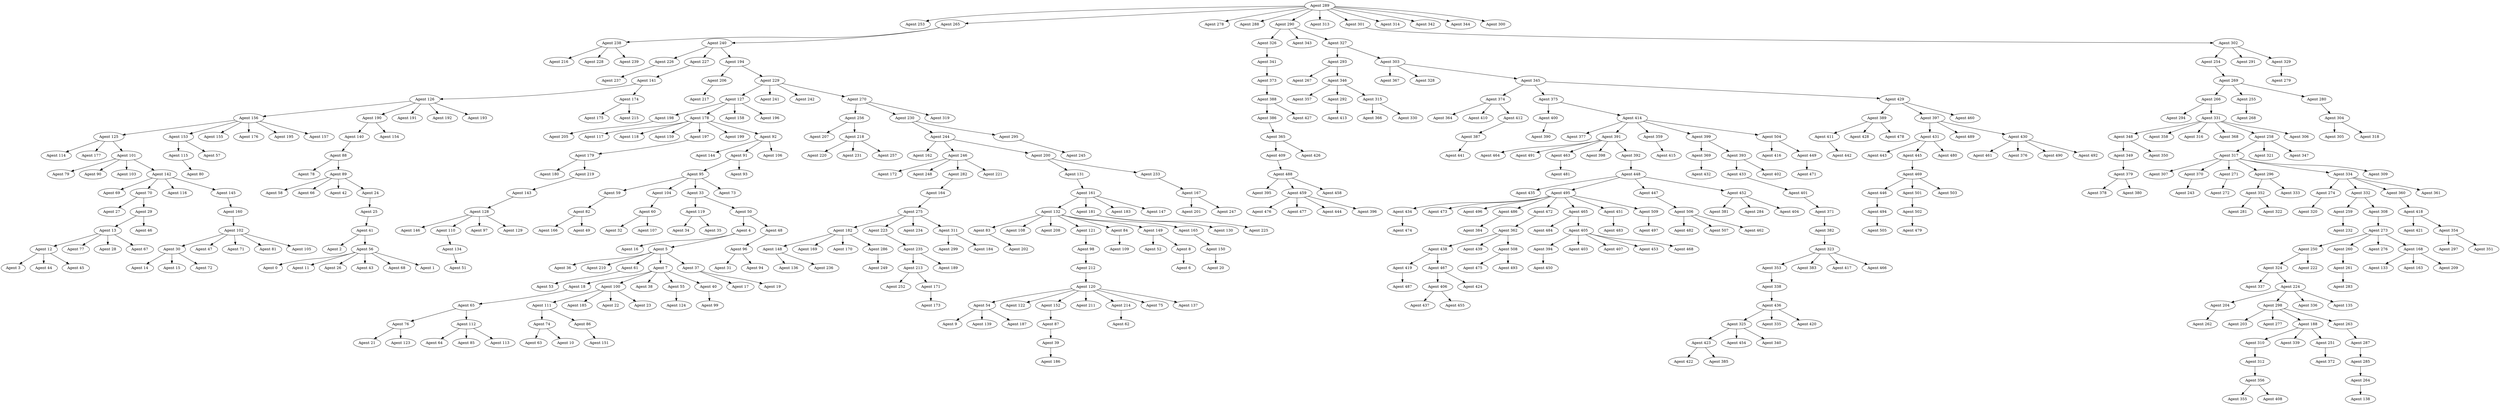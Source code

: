 digraph ContactGraph {ContactNode0[label="Agent 289"];ContactNode0 -> ContactNode1;ContactNode0 -> ContactNode2;ContactNode0 -> ContactNode3;ContactNode0 -> ContactNode4;ContactNode0 -> ContactNode5;ContactNode0 -> ContactNode6;ContactNode0 -> ContactNode7;ContactNode0 -> ContactNode8;ContactNode0 -> ContactNode9;ContactNode0 -> ContactNode10;ContactNode0 -> ContactNode11;ContactNode1[label="Agent 253"];ContactNode2[label="Agent 265"];ContactNode2 -> ContactNode12;ContactNode2 -> ContactNode13;ContactNode3[label="Agent 278"];ContactNode4[label="Agent 288"];ContactNode5[label="Agent 290"];ContactNode5 -> ContactNode14;ContactNode5 -> ContactNode15;ContactNode5 -> ContactNode16;ContactNode6[label="Agent 313"];ContactNode7[label="Agent 301"];ContactNode7 -> ContactNode17;ContactNode8[label="Agent 314"];ContactNode9[label="Agent 342"];ContactNode10[label="Agent 344"];ContactNode11[label="Agent 300"];ContactNode12[label="Agent 238"];ContactNode12 -> ContactNode18;ContactNode12 -> ContactNode20;ContactNode12 -> ContactNode21;ContactNode13[label="Agent 240"];ContactNode13 -> ContactNode19;ContactNode13 -> ContactNode27;ContactNode13 -> ContactNode29;ContactNode14[label="Agent 326"];ContactNode14 -> ContactNode35;ContactNode15[label="Agent 343"];ContactNode16[label="Agent 327"];ContactNode16 -> ContactNode24;ContactNode16 -> ContactNode26;ContactNode17[label="Agent 302"];ContactNode17 -> ContactNode22;ContactNode17 -> ContactNode23;ContactNode17 -> ContactNode25;ContactNode18[label="Agent 216"];ContactNode19[label="Agent 226"];ContactNode19 -> ContactNode28;ContactNode20[label="Agent 228"];ContactNode21[label="Agent 239"];ContactNode22[label="Agent 254"];ContactNode22 -> ContactNode36;ContactNode23[label="Agent 291"];ContactNode24[label="Agent 293"];ContactNode24 -> ContactNode30;ContactNode24 -> ContactNode31;ContactNode25[label="Agent 329"];ContactNode25 -> ContactNode40;ContactNode26[label="Agent 303"];ContactNode26 -> ContactNode32;ContactNode26 -> ContactNode34;ContactNode26 -> ContactNode41;ContactNode27[label="Agent 227"];ContactNode27 -> ContactNode33;ContactNode28[label="Agent 237"];ContactNode29[label="Agent 194"];ContactNode29 -> ContactNode44;ContactNode29 -> ContactNode55;ContactNode30[label="Agent 267"];ContactNode31[label="Agent 346"];ContactNode31 -> ContactNode37;ContactNode31 -> ContactNode43;ContactNode31 -> ContactNode56;ContactNode32[label="Agent 367"];ContactNode33[label="Agent 141"];ContactNode33 -> ContactNode38;ContactNode33 -> ContactNode39;ContactNode34[label="Agent 328"];ContactNode35[label="Agent 341"];ContactNode35 -> ContactNode42;ContactNode36[label="Agent 269"];ContactNode36 -> ContactNode45;ContactNode36 -> ContactNode51;ContactNode36 -> ContactNode52;ContactNode37[label="Agent 357"];ContactNode38[label="Agent 126"];ContactNode38 -> ContactNode46;ContactNode38 -> ContactNode47;ContactNode38 -> ContactNode48;ContactNode38 -> ContactNode49;ContactNode38 -> ContactNode84;ContactNode39[label="Agent 174"];ContactNode39 -> ContactNode50;ContactNode39 -> ContactNode59;ContactNode40[label="Agent 279"];ContactNode41[label="Agent 345"];ContactNode41 -> ContactNode53;ContactNode41 -> ContactNode54;ContactNode41 -> ContactNode57;ContactNode42[label="Agent 373"];ContactNode42 -> ContactNode58;ContactNode43[label="Agent 292"];ContactNode43 -> ContactNode75;ContactNode44[label="Agent 206"];ContactNode44 -> ContactNode97;ContactNode45[label="Agent 266"];ContactNode45 -> ContactNode60;ContactNode45 -> ContactNode61;ContactNode46[label="Agent 156"];ContactNode46 -> ContactNode62;ContactNode46 -> ContactNode64;ContactNode46 -> ContactNode66;ContactNode46 -> ContactNode67;ContactNode46 -> ContactNode73;ContactNode46 -> ContactNode85;ContactNode47[label="Agent 190"];ContactNode47 -> ContactNode63;ContactNode47 -> ContactNode65;ContactNode48[label="Agent 191"];ContactNode49[label="Agent 192"];ContactNode50[label="Agent 175"];ContactNode51[label="Agent 255"];ContactNode51 -> ContactNode86;ContactNode52[label="Agent 280"];ContactNode52 -> ContactNode68;ContactNode53[label="Agent 374"];ContactNode53 -> ContactNode69;ContactNode53 -> ContactNode70;ContactNode53 -> ContactNode71;ContactNode54[label="Agent 375"];ContactNode54 -> ContactNode83;ContactNode54 -> ContactNode101;ContactNode55[label="Agent 229"];ContactNode55 -> ContactNode72;ContactNode55 -> ContactNode74;ContactNode55 -> ContactNode82;ContactNode55 -> ContactNode98;ContactNode56[label="Agent 315"];ContactNode56 -> ContactNode76;ContactNode56 -> ContactNode87;ContactNode57[label="Agent 429"];ContactNode57 -> ContactNode79;ContactNode57 -> ContactNode80;ContactNode57 -> ContactNode81;ContactNode58[label="Agent 388"];ContactNode58 -> ContactNode77;ContactNode58 -> ContactNode78;ContactNode59[label="Agent 215"];ContactNode60[label="Agent 294"];ContactNode61[label="Agent 331"];ContactNode61 -> ContactNode88;ContactNode61 -> ContactNode89;ContactNode61 -> ContactNode94;ContactNode61 -> ContactNode95;ContactNode61 -> ContactNode99;ContactNode61 -> ContactNode100;ContactNode62[label="Agent 125"];ContactNode62 -> ContactNode91;ContactNode62 -> ContactNode93;ContactNode62 -> ContactNode111;ContactNode63[label="Agent 140"];ContactNode63 -> ContactNode90;ContactNode64[label="Agent 153"];ContactNode64 -> ContactNode92;ContactNode64 -> ContactNode110;ContactNode65[label="Agent 154"];ContactNode66[label="Agent 155"];ContactNode67[label="Agent 176"];ContactNode68[label="Agent 304"];ContactNode68 -> ContactNode107;ContactNode68 -> ContactNode117;ContactNode69[label="Agent 364"];ContactNode70[label="Agent 410"];ContactNode71[label="Agent 412"];ContactNode71 -> ContactNode102;ContactNode72[label="Agent 127"];ContactNode72 -> ContactNode96;ContactNode72 -> ContactNode106;ContactNode72 -> ContactNode116;ContactNode72 -> ContactNode119;ContactNode73[label="Agent 195"];ContactNode74[label="Agent 241"];ContactNode75[label="Agent 413"];ContactNode76[label="Agent 366"];ContactNode77[label="Agent 386"];ContactNode77 -> ContactNode124;ContactNode78[label="Agent 427"];ContactNode79[label="Agent 389"];ContactNode79 -> ContactNode103;ContactNode79 -> ContactNode104;ContactNode79 -> ContactNode105;ContactNode80[label="Agent 397"];ContactNode80 -> ContactNode109;ContactNode80 -> ContactNode113;ContactNode80 -> ContactNode118;ContactNode81[label="Agent 460"];ContactNode82[label="Agent 242"];ContactNode83[label="Agent 400"];ContactNode83 -> ContactNode108;ContactNode84[label="Agent 193"];ContactNode85[label="Agent 157"];ContactNode86[label="Agent 268"];ContactNode87[label="Agent 330"];ContactNode88[label="Agent 348"];ContactNode88 -> ContactNode112;ContactNode88 -> ContactNode143;ContactNode89[label="Agent 358"];ContactNode90[label="Agent 88"];ContactNode90 -> ContactNode114;ContactNode90 -> ContactNode147;ContactNode91[label="Agent 114"];ContactNode92[label="Agent 115"];ContactNode92 -> ContactNode115;ContactNode93[label="Agent 177"];ContactNode94[label="Agent 316"];ContactNode95[label="Agent 368"];ContactNode96[label="Agent 198"];ContactNode96 -> ContactNode120;ContactNode97[label="Agent 217"];ContactNode98[label="Agent 270"];ContactNode98 -> ContactNode121;ContactNode98 -> ContactNode148;ContactNode98 -> ContactNode175;ContactNode99[label="Agent 258"];ContactNode99 -> ContactNode122;ContactNode99 -> ContactNode123;ContactNode99 -> ContactNode133;ContactNode100[label="Agent 306"];ContactNode101[label="Agent 414"];ContactNode101 -> ContactNode125;ContactNode101 -> ContactNode127;ContactNode101 -> ContactNode134;ContactNode101 -> ContactNode135;ContactNode101 -> ContactNode145;ContactNode102[label="Agent 387"];ContactNode102 -> ContactNode126;ContactNode103[label="Agent 411"];ContactNode103 -> ContactNode157;ContactNode104[label="Agent 428"];ContactNode105[label="Agent 478"];ContactNode106[label="Agent 178"];ContactNode106 -> ContactNode128;ContactNode106 -> ContactNode129;ContactNode106 -> ContactNode130;ContactNode106 -> ContactNode131;ContactNode106 -> ContactNode132;ContactNode106 -> ContactNode144;ContactNode107[label="Agent 305"];ContactNode108[label="Agent 390"];ContactNode109[label="Agent 431"];ContactNode109 -> ContactNode136;ContactNode109 -> ContactNode137;ContactNode109 -> ContactNode138;ContactNode110[label="Agent 57"];ContactNode111[label="Agent 101"];ContactNode111 -> ContactNode139;ContactNode111 -> ContactNode140;ContactNode111 -> ContactNode141;ContactNode111 -> ContactNode142;ContactNode112[label="Agent 349"];ContactNode112 -> ContactNode151;ContactNode113[label="Agent 489"];ContactNode114[label="Agent 78"];ContactNode115[label="Agent 80"];ContactNode116[label="Agent 158"];ContactNode117[label="Agent 318"];ContactNode118[label="Agent 430"];ContactNode118 -> ContactNode146;ContactNode118 -> ContactNode154;ContactNode118 -> ContactNode158;ContactNode118 -> ContactNode168;ContactNode119[label="Agent 196"];ContactNode120[label="Agent 205"];ContactNode121[label="Agent 256"];ContactNode121 -> ContactNode160;ContactNode121 -> ContactNode174;ContactNode122[label="Agent 317"];ContactNode122 -> ContactNode149;ContactNode122 -> ContactNode150;ContactNode122 -> ContactNode161;ContactNode122 -> ContactNode162;ContactNode122 -> ContactNode163;ContactNode122 -> ContactNode186;ContactNode123[label="Agent 321"];ContactNode124[label="Agent 365"];ContactNode124 -> ContactNode152;ContactNode124 -> ContactNode153;ContactNode125[label="Agent 377"];ContactNode126[label="Agent 441"];ContactNode127[label="Agent 391"];ContactNode127 -> ContactNode155;ContactNode127 -> ContactNode156;ContactNode127 -> ContactNode166;ContactNode127 -> ContactNode176;ContactNode127 -> ContactNode178;ContactNode128[label="Agent 117"];ContactNode129[label="Agent 118"];ContactNode130[label="Agent 159"];ContactNode131[label="Agent 197"];ContactNode131 -> ContactNode159;ContactNode132[label="Agent 199"];ContactNode133[label="Agent 347"];ContactNode134[label="Agent 359"];ContactNode134 -> ContactNode164;ContactNode135[label="Agent 399"];ContactNode135 -> ContactNode165;ContactNode135 -> ContactNode167;ContactNode136[label="Agent 443"];ContactNode137[label="Agent 445"];ContactNode137 -> ContactNode169;ContactNode138[label="Agent 480"];ContactNode139[label="Agent 79"];ContactNode140[label="Agent 90"];ContactNode141[label="Agent 103"];ContactNode142[label="Agent 142"];ContactNode142 -> ContactNode170;ContactNode142 -> ContactNode171;ContactNode142 -> ContactNode172;ContactNode142 -> ContactNode173;ContactNode143[label="Agent 350"];ContactNode144[label="Agent 92"];ContactNode144 -> ContactNode177;ContactNode144 -> ContactNode183;ContactNode144 -> ContactNode184;ContactNode145[label="Agent 504"];ContactNode145 -> ContactNode179;ContactNode145 -> ContactNode180;ContactNode146[label="Agent 461"];ContactNode147[label="Agent 89"];ContactNode147 -> ContactNode181;ContactNode147 -> ContactNode182;ContactNode147 -> ContactNode202;ContactNode147 -> ContactNode209;ContactNode148[label="Agent 230"];ContactNode148 -> ContactNode191;ContactNode148 -> ContactNode192;ContactNode149[label="Agent 307"];ContactNode150[label="Agent 370"];ContactNode150 -> ContactNode185;ContactNode151[label="Agent 379"];ContactNode151 -> ContactNode187;ContactNode151 -> ContactNode188;ContactNode152[label="Agent 409"];ContactNode152 -> ContactNode207;ContactNode153[label="Agent 426"];ContactNode154[label="Agent 376"];ContactNode155[label="Agent 464"];ContactNode156[label="Agent 491"];ContactNode157[label="Agent 442"];ContactNode158[label="Agent 490"];ContactNode159[label="Agent 179"];ContactNode159 -> ContactNode189;ContactNode159 -> ContactNode190;ContactNode160[label="Agent 207"];ContactNode161[label="Agent 271"];ContactNode161 -> ContactNode193;ContactNode162[label="Agent 296"];ContactNode162 -> ContactNode195;ContactNode162 -> ContactNode206;ContactNode163[label="Agent 334"];ContactNode163 -> ContactNode194;ContactNode163 -> ContactNode196;ContactNode163 -> ContactNode197;ContactNode163 -> ContactNode198;ContactNode164[label="Agent 415"];ContactNode165[label="Agent 369"];ContactNode165 -> ContactNode211;ContactNode166[label="Agent 463"];ContactNode166 -> ContactNode225;ContactNode167[label="Agent 393"];ContactNode167 -> ContactNode199;ContactNode167 -> ContactNode213;ContactNode168[label="Agent 492"];ContactNode169[label="Agent 469"];ContactNode169 -> ContactNode208;ContactNode169 -> ContactNode214;ContactNode169 -> ContactNode215;ContactNode170[label="Agent 69"];ContactNode171[label="Agent 70"];ContactNode171 -> ContactNode200;ContactNode171 -> ContactNode201;ContactNode172[label="Agent 116"];ContactNode173[label="Agent 145"];ContactNode173 -> ContactNode210;ContactNode174[label="Agent 218"];ContactNode174 -> ContactNode203;ContactNode174 -> ContactNode204;ContactNode174 -> ContactNode205;ContactNode175[label="Agent 319"];ContactNode176[label="Agent 398"];ContactNode177[label="Agent 144"];ContactNode178[label="Agent 392"];ContactNode178 -> ContactNode239;ContactNode179[label="Agent 416"];ContactNode180[label="Agent 449"];ContactNode180 -> ContactNode224;ContactNode181[label="Agent 58"];ContactNode182[label="Agent 66"];ContactNode183[label="Agent 91"];ContactNode183 -> ContactNode212;ContactNode183 -> ContactNode227;ContactNode184[label="Agent 106"];ContactNode185[label="Agent 243"];ContactNode186[label="Agent 309"];ContactNode187[label="Agent 378"];ContactNode188[label="Agent 380"];ContactNode189[label="Agent 180"];ContactNode190[label="Agent 219"];ContactNode190 -> ContactNode216;ContactNode191[label="Agent 244"];ContactNode191 -> ContactNode217;ContactNode191 -> ContactNode233;ContactNode191 -> ContactNode241;ContactNode192[label="Agent 295"];ContactNode192 -> ContactNode218;ContactNode193[label="Agent 272"];ContactNode194[label="Agent 274"];ContactNode194 -> ContactNode220;ContactNode195[label="Agent 352"];ContactNode195 -> ContactNode221;ContactNode195 -> ContactNode229;ContactNode196[label="Agent 332"];ContactNode196 -> ContactNode219;ContactNode196 -> ContactNode222;ContactNode197[label="Agent 360"];ContactNode197 -> ContactNode258;ContactNode198[label="Agent 361"];ContactNode199[label="Agent 433"];ContactNode199 -> ContactNode223;ContactNode200[label="Agent 27"];ContactNode201[label="Agent 29"];ContactNode201 -> ContactNode226;ContactNode201 -> ContactNode246;ContactNode202[label="Agent 42"];ContactNode203[label="Agent 220"];ContactNode204[label="Agent 231"];ContactNode205[label="Agent 257"];ContactNode206[label="Agent 333"];ContactNode207[label="Agent 488"];ContactNode207 -> ContactNode230;ContactNode207 -> ContactNode231;ContactNode207 -> ContactNode244;ContactNode208[label="Agent 446"];ContactNode208 -> ContactNode243;ContactNode209[label="Agent 24"];ContactNode209 -> ContactNode235;ContactNode210[label="Agent 160"];ContactNode210 -> ContactNode228;ContactNode211[label="Agent 432"];ContactNode212[label="Agent 95"];ContactNode212 -> ContactNode232;ContactNode212 -> ContactNode236;ContactNode212 -> ContactNode248;ContactNode212 -> ContactNode251;ContactNode213[label="Agent 402"];ContactNode214[label="Agent 501"];ContactNode214 -> ContactNode234;ContactNode215[label="Agent 503"];ContactNode216[label="Agent 143"];ContactNode216 -> ContactNode276;ContactNode217[label="Agent 162"];ContactNode218[label="Agent 245"];ContactNode219[label="Agent 259"];ContactNode219 -> ContactNode242;ContactNode220[label="Agent 320"];ContactNode221[label="Agent 281"];ContactNode222[label="Agent 308"];ContactNode222 -> ContactNode237;ContactNode223[label="Agent 401"];ContactNode223 -> ContactNode238;ContactNode224[label="Agent 471"];ContactNode225[label="Agent 481"];ContactNode226[label="Agent 13"];ContactNode226 -> ContactNode240;ContactNode226 -> ContactNode245;ContactNode226 -> ContactNode259;ContactNode226 -> ContactNode260;ContactNode227[label="Agent 93"];ContactNode228[label="Agent 102"];ContactNode228 -> ContactNode247;ContactNode228 -> ContactNode249;ContactNode228 -> ContactNode250;ContactNode228 -> ContactNode252;ContactNode228 -> ContactNode263;ContactNode229[label="Agent 322"];ContactNode230[label="Agent 395"];ContactNode231[label="Agent 459"];ContactNode231 -> ContactNode253;ContactNode231 -> ContactNode254;ContactNode231 -> ContactNode281;ContactNode231 -> ContactNode289;ContactNode232[label="Agent 59"];ContactNode232 -> ContactNode261;ContactNode233[label="Agent 246"];ContactNode233 -> ContactNode255;ContactNode233 -> ContactNode256;ContactNode233 -> ContactNode257;ContactNode233 -> ContactNode273;ContactNode234[label="Agent 502"];ContactNode234 -> ContactNode277;ContactNode235[label="Agent 25"];ContactNode235 -> ContactNode302;ContactNode236[label="Agent 104"];ContactNode236 -> ContactNode262;ContactNode237[label="Agent 273"];ContactNode237 -> ContactNode264;ContactNode237 -> ContactNode265;ContactNode237 -> ContactNode266;ContactNode237 -> ContactNode286;ContactNode238[label="Agent 371"];ContactNode238 -> ContactNode298;ContactNode239[label="Agent 448"];ContactNode239 -> ContactNode267;ContactNode239 -> ContactNode268;ContactNode239 -> ContactNode282;ContactNode239 -> ContactNode306;ContactNode240[label="Agent 12"];ContactNode240 -> ContactNode269;ContactNode240 -> ContactNode270;ContactNode240 -> ContactNode278;ContactNode241[label="Agent 200"];ContactNode241 -> ContactNode271;ContactNode241 -> ContactNode272;ContactNode242[label="Agent 232"];ContactNode243[label="Agent 494"];ContactNode243 -> ContactNode274;ContactNode244[label="Agent 458"];ContactNode245[label="Agent 77"];ContactNode246[label="Agent 46"];ContactNode247[label="Agent 30"];ContactNode247 -> ContactNode275;ContactNode247 -> ContactNode279;ContactNode247 -> ContactNode283;ContactNode248[label="Agent 33"];ContactNode248 -> ContactNode280;ContactNode248 -> ContactNode284;ContactNode249[label="Agent 47"];ContactNode250[label="Agent 71"];ContactNode251[label="Agent 73"];ContactNode252[label="Agent 81"];ContactNode253[label="Agent 476"];ContactNode254[label="Agent 477"];ContactNode255[label="Agent 172"];ContactNode256[label="Agent 248"];ContactNode257[label="Agent 282"];ContactNode257 -> ContactNode301;ContactNode258[label="Agent 418"];ContactNode258 -> ContactNode290;ContactNode258 -> ContactNode297;ContactNode259[label="Agent 28"];ContactNode260[label="Agent 67"];ContactNode261[label="Agent 82"];ContactNode261 -> ContactNode285;ContactNode261 -> ContactNode331;ContactNode262[label="Agent 60"];ContactNode262 -> ContactNode294;ContactNode262 -> ContactNode310;ContactNode263[label="Agent 105"];ContactNode264[label="Agent 250"];ContactNode264 -> ContactNode287;ContactNode264 -> ContactNode314;ContactNode265[label="Agent 260"];ContactNode265 -> ContactNode288;ContactNode266[label="Agent 276"];ContactNode267[label="Agent 435"];ContactNode268[label="Agent 495"];ContactNode268 -> ContactNode291;ContactNode268 -> ContactNode292;ContactNode268 -> ContactNode293;ContactNode268 -> ContactNode299;ContactNode268 -> ContactNode307;ContactNode268 -> ContactNode316;ContactNode268 -> ContactNode326;ContactNode268 -> ContactNode327;ContactNode269[label="Agent 3"];ContactNode270[label="Agent 44"];ContactNode271[label="Agent 131"];ContactNode271 -> ContactNode295;ContactNode272[label="Agent 233"];ContactNode272 -> ContactNode296;ContactNode273[label="Agent 221"];ContactNode274[label="Agent 505"];ContactNode275[label="Agent 14"];ContactNode276[label="Agent 128"];ContactNode276 -> ContactNode300;ContactNode276 -> ContactNode305;ContactNode276 -> ContactNode317;ContactNode276 -> ContactNode333;ContactNode277[label="Agent 479"];ContactNode278[label="Agent 45"];ContactNode279[label="Agent 15"];ContactNode280[label="Agent 119"];ContactNode280 -> ContactNode303;ContactNode280 -> ContactNode304;ContactNode281[label="Agent 444"];ContactNode282[label="Agent 447"];ContactNode282 -> ContactNode315;ContactNode283[label="Agent 72"];ContactNode284[label="Agent 50"];ContactNode284 -> ContactNode308;ContactNode284 -> ContactNode309;ContactNode285[label="Agent 166"];ContactNode286[label="Agent 168"];ContactNode286 -> ContactNode311;ContactNode286 -> ContactNode312;ContactNode286 -> ContactNode313;ContactNode287[label="Agent 324"];ContactNode287 -> ContactNode324;ContactNode287 -> ContactNode351;ContactNode288[label="Agent 261"];ContactNode288 -> ContactNode344;ContactNode289[label="Agent 396"];ContactNode290[label="Agent 421"];ContactNode291[label="Agent 434"];ContactNode291 -> ContactNode365;ContactNode292[label="Agent 473"];ContactNode293[label="Agent 496"];ContactNode294[label="Agent 32"];ContactNode295[label="Agent 161"];ContactNode295 -> ContactNode318;ContactNode295 -> ContactNode319;ContactNode295 -> ContactNode320;ContactNode295 -> ContactNode334;ContactNode296[label="Agent 167"];ContactNode296 -> ContactNode321;ContactNode296 -> ContactNode322;ContactNode297[label="Agent 354"];ContactNode297 -> ContactNode323;ContactNode297 -> ContactNode335;ContactNode298[label="Agent 382"];ContactNode298 -> ContactNode329;ContactNode299[label="Agent 486"];ContactNode299 -> ContactNode325;ContactNode300[label="Agent 146"];ContactNode301[label="Agent 164"];ContactNode301 -> ContactNode328;ContactNode302[label="Agent 41"];ContactNode302 -> ContactNode330;ContactNode302 -> ContactNode376;ContactNode303[label="Agent 34"];ContactNode304[label="Agent 35"];ContactNode305[label="Agent 110"];ContactNode305 -> ContactNode332;ContactNode306[label="Agent 452"];ContactNode306 -> ContactNode337;ContactNode306 -> ContactNode345;ContactNode306 -> ContactNode346;ContactNode307[label="Agent 472"];ContactNode307 -> ContactNode336;ContactNode308[label="Agent 4"];ContactNode308 -> ContactNode366;ContactNode308 -> ContactNode368;ContactNode309[label="Agent 48"];ContactNode309 -> ContactNode381;ContactNode310[label="Agent 107"];ContactNode311[label="Agent 133"];ContactNode312[label="Agent 163"];ContactNode313[label="Agent 209"];ContactNode314[label="Agent 222"];ContactNode315[label="Agent 506"];ContactNode315 -> ContactNode339;ContactNode315 -> ContactNode355;ContactNode315 -> ContactNode374;ContactNode316[label="Agent 465"];ContactNode316 -> ContactNode338;ContactNode316 -> ContactNode347;ContactNode317[label="Agent 97"];ContactNode318[label="Agent 132"];ContactNode318 -> ContactNode340;ContactNode318 -> ContactNode341;ContactNode318 -> ContactNode343;ContactNode318 -> ContactNode349;ContactNode318 -> ContactNode357;ContactNode318 -> ContactNode358;ContactNode318 -> ContactNode359;ContactNode319[label="Agent 181"];ContactNode319 -> ContactNode342;ContactNode319 -> ContactNode350;ContactNode320[label="Agent 183"];ContactNode321[label="Agent 201"];ContactNode322[label="Agent 247"];ContactNode323[label="Agent 297"];ContactNode324[label="Agent 337"];ContactNode325[label="Agent 384"];ContactNode326[label="Agent 451"];ContactNode326 -> ContactNode348;ContactNode327[label="Agent 509"];ContactNode327 -> ContactNode375;ContactNode328[label="Agent 275"];ContactNode328 -> ContactNode360;ContactNode328 -> ContactNode361;ContactNode328 -> ContactNode362;ContactNode328 -> ContactNode367;ContactNode329[label="Agent 323"];ContactNode329 -> ContactNode352;ContactNode329 -> ContactNode353;ContactNode329 -> ContactNode354;ContactNode329 -> ContactNode380;ContactNode330[label="Agent 2"];ContactNode331[label="Agent 49"];ContactNode332[label="Agent 134"];ContactNode332 -> ContactNode356;ContactNode333[label="Agent 129"];ContactNode334[label="Agent 147"];ContactNode335[label="Agent 351"];ContactNode336[label="Agent 362"];ContactNode336 -> ContactNode363;ContactNode336 -> ContactNode364;ContactNode336 -> ContactNode394;ContactNode337[label="Agent 381"];ContactNode338[label="Agent 484"];ContactNode339[label="Agent 482"];ContactNode340[label="Agent 83"];ContactNode340 -> ContactNode369;ContactNode341[label="Agent 108"];ContactNode342[label="Agent 130"];ContactNode343[label="Agent 208"];ContactNode344[label="Agent 283"];ContactNode345[label="Agent 284"];ContactNode346[label="Agent 404"];ContactNode347[label="Agent 405"];ContactNode347 -> ContactNode370;ContactNode347 -> ContactNode371;ContactNode347 -> ContactNode372;ContactNode347 -> ContactNode373;ContactNode347 -> ContactNode388;ContactNode348[label="Agent 483"];ContactNode349[label="Agent 121"];ContactNode349 -> ContactNode383;ContactNode350[label="Agent 225"];ContactNode351[label="Agent 224"];ContactNode351 -> ContactNode377;ContactNode351 -> ContactNode378;ContactNode351 -> ContactNode379;ContactNode351 -> ContactNode396;ContactNode352[label="Agent 353"];ContactNode352 -> ContactNode407;ContactNode353[label="Agent 383"];ContactNode354[label="Agent 417"];ContactNode355[label="Agent 507"];ContactNode356[label="Agent 51"];ContactNode357[label="Agent 84"];ContactNode357 -> ContactNode426;ContactNode358[label="Agent 149"];ContactNode358 -> ContactNode382;ContactNode358 -> ContactNode391;ContactNode359[label="Agent 165"];ContactNode359 -> ContactNode392;ContactNode360[label="Agent 182"];ContactNode360 -> ContactNode384;ContactNode360 -> ContactNode385;ContactNode360 -> ContactNode386;ContactNode360 -> ContactNode387;ContactNode361[label="Agent 223"];ContactNode361 -> ContactNode393;ContactNode362[label="Agent 234"];ContactNode363[label="Agent 438"];ContactNode363 -> ContactNode389;ContactNode363 -> ContactNode390;ContactNode364[label="Agent 439"];ContactNode365[label="Agent 474"];ContactNode366[label="Agent 16"];ContactNode367[label="Agent 311"];ContactNode367 -> ContactNode397;ContactNode367 -> ContactNode414;ContactNode368[label="Agent 5"];ContactNode368 -> ContactNode395;ContactNode368 -> ContactNode399;ContactNode368 -> ContactNode408;ContactNode368 -> ContactNode423;ContactNode368 -> ContactNode424;ContactNode369[label="Agent 202"];ContactNode370[label="Agent 394"];ContactNode370 -> ContactNode427;ContactNode371[label="Agent 403"];ContactNode372[label="Agent 407"];ContactNode373[label="Agent 453"];ContactNode374[label="Agent 462"];ContactNode375[label="Agent 497"];ContactNode376[label="Agent 56"];ContactNode376 -> ContactNode398;ContactNode376 -> ContactNode400;ContactNode376 -> ContactNode401;ContactNode376 -> ContactNode402;ContactNode376 -> ContactNode403;ContactNode376 -> ContactNode425;ContactNode377[label="Agent 204"];ContactNode377 -> ContactNode405;ContactNode378[label="Agent 298"];ContactNode378 -> ContactNode404;ContactNode378 -> ContactNode406;ContactNode378 -> ContactNode415;ContactNode378 -> ContactNode417;ContactNode379[label="Agent 336"];ContactNode380[label="Agent 466"];ContactNode381[label="Agent 96"];ContactNode381 -> ContactNode409;ContactNode381 -> ContactNode410;ContactNode382[label="Agent 52"];ContactNode383[label="Agent 98"];ContactNode383 -> ContactNode411;ContactNode384[label="Agent 148"];ContactNode384 -> ContactNode412;ContactNode384 -> ContactNode413;ContactNode385[label="Agent 169"];ContactNode386[label="Agent 170"];ContactNode387[label="Agent 286"];ContactNode387 -> ContactNode416;ContactNode388[label="Agent 468"];ContactNode389[label="Agent 419"];ContactNode389 -> ContactNode418;ContactNode390[label="Agent 467"];ContactNode390 -> ContactNode420;ContactNode390 -> ContactNode428;ContactNode391[label="Agent 8"];ContactNode391 -> ContactNode419;ContactNode392[label="Agent 150"];ContactNode392 -> ContactNode429;ContactNode393[label="Agent 235"];ContactNode393 -> ContactNode434;ContactNode393 -> ContactNode451;ContactNode394[label="Agent 508"];ContactNode394 -> ContactNode421;ContactNode394 -> ContactNode422;ContactNode395[label="Agent 36"];ContactNode396[label="Agent 135"];ContactNode397[label="Agent 299"];ContactNode398[label="Agent 0"];ContactNode399[label="Agent 210"];ContactNode400[label="Agent 11"];ContactNode401[label="Agent 26"];ContactNode402[label="Agent 43"];ContactNode403[label="Agent 68"];ContactNode404[label="Agent 203"];ContactNode405[label="Agent 262"];ContactNode406[label="Agent 277"];ContactNode407[label="Agent 338"];ContactNode407 -> ContactNode436;ContactNode408[label="Agent 61"];ContactNode408 -> ContactNode430;ContactNode409[label="Agent 31"];ContactNode410[label="Agent 94"];ContactNode411[label="Agent 212"];ContactNode411 -> ContactNode431;ContactNode412[label="Agent 136"];ContactNode413[label="Agent 236"];ContactNode414[label="Agent 184"];ContactNode415[label="Agent 188"];ContactNode415 -> ContactNode432;ContactNode415 -> ContactNode433;ContactNode415 -> ContactNode445;ContactNode416[label="Agent 249"];ContactNode417[label="Agent 263"];ContactNode417 -> ContactNode435;ContactNode418[label="Agent 487"];ContactNode419[label="Agent 6"];ContactNode420[label="Agent 406"];ContactNode420 -> ContactNode437;ContactNode420 -> ContactNode438;ContactNode421[label="Agent 475"];ContactNode422[label="Agent 493"];ContactNode423[label="Agent 7"];ContactNode423 -> ContactNode439;ContactNode423 -> ContactNode440;ContactNode423 -> ContactNode441;ContactNode423 -> ContactNode442;ContactNode423 -> ContactNode455;ContactNode424[label="Agent 37"];ContactNode424 -> ContactNode443;ContactNode424 -> ContactNode444;ContactNode425[label="Agent 1"];ContactNode426[label="Agent 109"];ContactNode427[label="Agent 450"];ContactNode428[label="Agent 424"];ContactNode429[label="Agent 20"];ContactNode430[label="Agent 53"];ContactNode431[label="Agent 120"];ContactNode431 -> ContactNode446;ContactNode431 -> ContactNode447;ContactNode431 -> ContactNode448;ContactNode431 -> ContactNode449;ContactNode431 -> ContactNode450;ContactNode431 -> ContactNode456;ContactNode431 -> ContactNode457;ContactNode432[label="Agent 310"];ContactNode432 -> ContactNode453;ContactNode433[label="Agent 339"];ContactNode434[label="Agent 213"];ContactNode434 -> ContactNode459;ContactNode434 -> ContactNode462;ContactNode435[label="Agent 287"];ContactNode435 -> ContactNode452;ContactNode436[label="Agent 436"];ContactNode436 -> ContactNode454;ContactNode436 -> ContactNode463;ContactNode436 -> ContactNode464;ContactNode437[label="Agent 437"];ContactNode438[label="Agent 455"];ContactNode439[label="Agent 18"];ContactNode439 -> ContactNode458;ContactNode440[label="Agent 100"];ContactNode440 -> ContactNode460;ContactNode440 -> ContactNode461;ContactNode440 -> ContactNode466;ContactNode440 -> ContactNode476;ContactNode441[label="Agent 38"];ContactNode442[label="Agent 55"];ContactNode442 -> ContactNode469;ContactNode443[label="Agent 17"];ContactNode444[label="Agent 19"];ContactNode445[label="Agent 251"];ContactNode445 -> ContactNode479;ContactNode446[label="Agent 54"];ContactNode446 -> ContactNode465;ContactNode446 -> ContactNode467;ContactNode446 -> ContactNode468;ContactNode447[label="Agent 122"];ContactNode448[label="Agent 152"];ContactNode448 -> ContactNode485;ContactNode449[label="Agent 211"];ContactNode450[label="Agent 214"];ContactNode450 -> ContactNode474;ContactNode451[label="Agent 189"];ContactNode452[label="Agent 285"];ContactNode452 -> ContactNode493;ContactNode453[label="Agent 312"];ContactNode453 -> ContactNode470;ContactNode454[label="Agent 325"];ContactNode454 -> ContactNode471;ContactNode454 -> ContactNode472;ContactNode454 -> ContactNode475;ContactNode455[label="Agent 40"];ContactNode455 -> ContactNode473;ContactNode456[label="Agent 75"];ContactNode457[label="Agent 137"];ContactNode458[label="Agent 65"];ContactNode458 -> ContactNode477;ContactNode458 -> ContactNode478;ContactNode459[label="Agent 252"];ContactNode460[label="Agent 111"];ContactNode460 -> ContactNode480;ContactNode460 -> ContactNode482;ContactNode461[label="Agent 185"];ContactNode462[label="Agent 171"];ContactNode462 -> ContactNode481;ContactNode463[label="Agent 335"];ContactNode464[label="Agent 420"];ContactNode465[label="Agent 9"];ContactNode466[label="Agent 22"];ContactNode467[label="Agent 139"];ContactNode468[label="Agent 187"];ContactNode469[label="Agent 124"];ContactNode470[label="Agent 356"];ContactNode470 -> ContactNode483;ContactNode470 -> ContactNode490;ContactNode471[label="Agent 423"];ContactNode471 -> ContactNode484;ContactNode471 -> ContactNode494;ContactNode472[label="Agent 454"];ContactNode473[label="Agent 99"];ContactNode474[label="Agent 62"];ContactNode475[label="Agent 340"];ContactNode476[label="Agent 23"];ContactNode477[label="Agent 76"];ContactNode477 -> ContactNode486;ContactNode477 -> ContactNode488;ContactNode478[label="Agent 112"];ContactNode478 -> ContactNode487;ContactNode478 -> ContactNode489;ContactNode478 -> ContactNode492;ContactNode479[label="Agent 372"];ContactNode480[label="Agent 74"];ContactNode480 -> ContactNode491;ContactNode480 -> ContactNode495;ContactNode481[label="Agent 173"];ContactNode482[label="Agent 86"];ContactNode482 -> ContactNode497;ContactNode483[label="Agent 355"];ContactNode484[label="Agent 422"];ContactNode485[label="Agent 87"];ContactNode485 -> ContactNode496;ContactNode486[label="Agent 21"];ContactNode487[label="Agent 64"];ContactNode488[label="Agent 123"];ContactNode489[label="Agent 85"];ContactNode490[label="Agent 408"];ContactNode491[label="Agent 63"];ContactNode492[label="Agent 113"];ContactNode493[label="Agent 264"];ContactNode493 -> ContactNode498;ContactNode494[label="Agent 385"];ContactNode495[label="Agent 10"];ContactNode496[label="Agent 39"];ContactNode496 -> ContactNode499;ContactNode497[label="Agent 151"];ContactNode498[label="Agent 138"];ContactNode499[label="Agent 186"];}